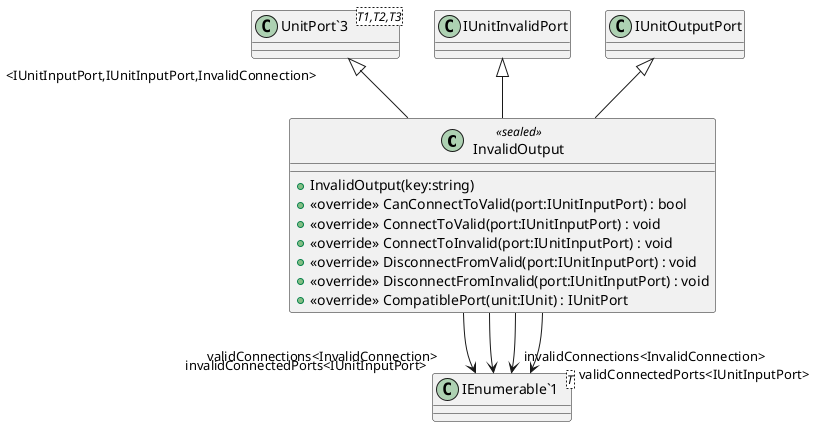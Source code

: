 @startuml
class InvalidOutput <<sealed>> {
    + InvalidOutput(key:string)
    + <<override>> CanConnectToValid(port:IUnitInputPort) : bool
    + <<override>> ConnectToValid(port:IUnitInputPort) : void
    + <<override>> ConnectToInvalid(port:IUnitInputPort) : void
    + <<override>> DisconnectFromValid(port:IUnitInputPort) : void
    + <<override>> DisconnectFromInvalid(port:IUnitInputPort) : void
    + <<override>> CompatiblePort(unit:IUnit) : IUnitPort
}
class "UnitPort`3"<T1,T2,T3> {
}
class "IEnumerable`1"<T> {
}
"UnitPort`3" "<IUnitInputPort,IUnitInputPort,InvalidConnection>" <|-- InvalidOutput
IUnitInvalidPort <|-- InvalidOutput
IUnitOutputPort <|-- InvalidOutput
InvalidOutput --> "validConnections<InvalidConnection>" "IEnumerable`1"
InvalidOutput --> "invalidConnections<InvalidConnection>" "IEnumerable`1"
InvalidOutput --> "validConnectedPorts<IUnitInputPort>" "IEnumerable`1"
InvalidOutput --> "invalidConnectedPorts<IUnitInputPort>" "IEnumerable`1"
@enduml
